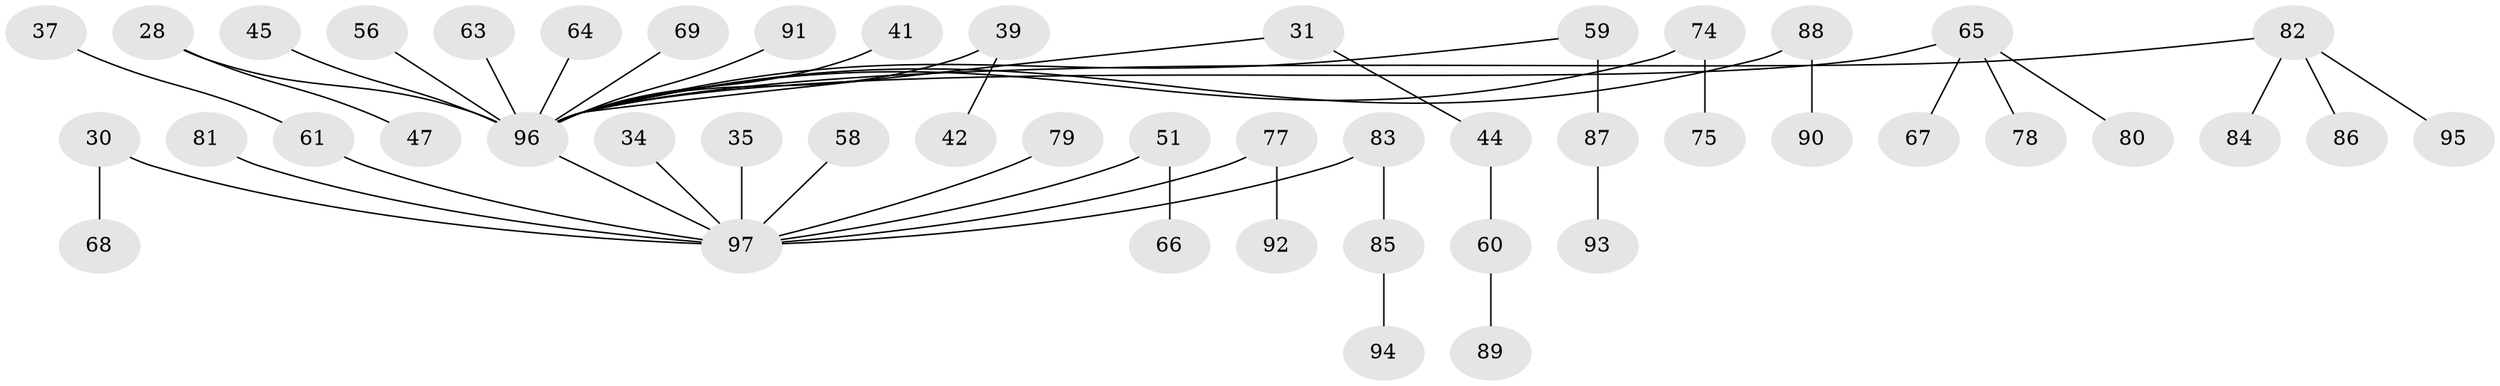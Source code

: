 // original degree distribution, {3: 0.15463917525773196, 6: 0.020618556701030927, 5: 0.041237113402061855, 2: 0.24742268041237114, 4: 0.05154639175257732, 1: 0.4845360824742268}
// Generated by graph-tools (version 1.1) at 2025/53/03/09/25 04:53:29]
// undirected, 48 vertices, 47 edges
graph export_dot {
graph [start="1"]
  node [color=gray90,style=filled];
  28;
  30;
  31;
  34;
  35;
  37;
  39;
  41;
  42;
  44;
  45;
  47;
  51 [super="+38+43"];
  56;
  58;
  59 [super="+57"];
  60;
  61 [super="+32"];
  63;
  64;
  65 [super="+62"];
  66;
  67;
  68;
  69;
  74 [super="+49+71"];
  75;
  77;
  78;
  79;
  80;
  81 [super="+18"];
  82 [super="+73+76+54+55"];
  83;
  84;
  85;
  86;
  87;
  88 [super="+48"];
  89;
  90;
  91;
  92;
  93;
  94;
  95;
  96 [super="+9+72+70+16+20+22+33"];
  97 [super="+15+17+23+27"];
  28 -- 47;
  28 -- 96;
  30 -- 68;
  30 -- 97;
  31 -- 44;
  31 -- 96;
  34 -- 97;
  35 -- 97;
  37 -- 61;
  39 -- 42;
  39 -- 96;
  41 -- 96;
  44 -- 60;
  45 -- 96;
  51 -- 66;
  51 -- 97;
  56 -- 96;
  58 -- 97;
  59 -- 87;
  59 -- 96;
  60 -- 89;
  61 -- 97;
  63 -- 96;
  64 -- 96;
  65 -- 96;
  65 -- 80;
  65 -- 67;
  65 -- 78;
  69 -- 96;
  74 -- 75;
  74 -- 96;
  77 -- 92;
  77 -- 97;
  79 -- 97;
  81 -- 97;
  82 -- 95;
  82 -- 96;
  82 -- 84;
  82 -- 86;
  83 -- 85;
  83 -- 97;
  85 -- 94;
  87 -- 93;
  88 -- 90;
  88 -- 96;
  91 -- 96;
  96 -- 97;
}
